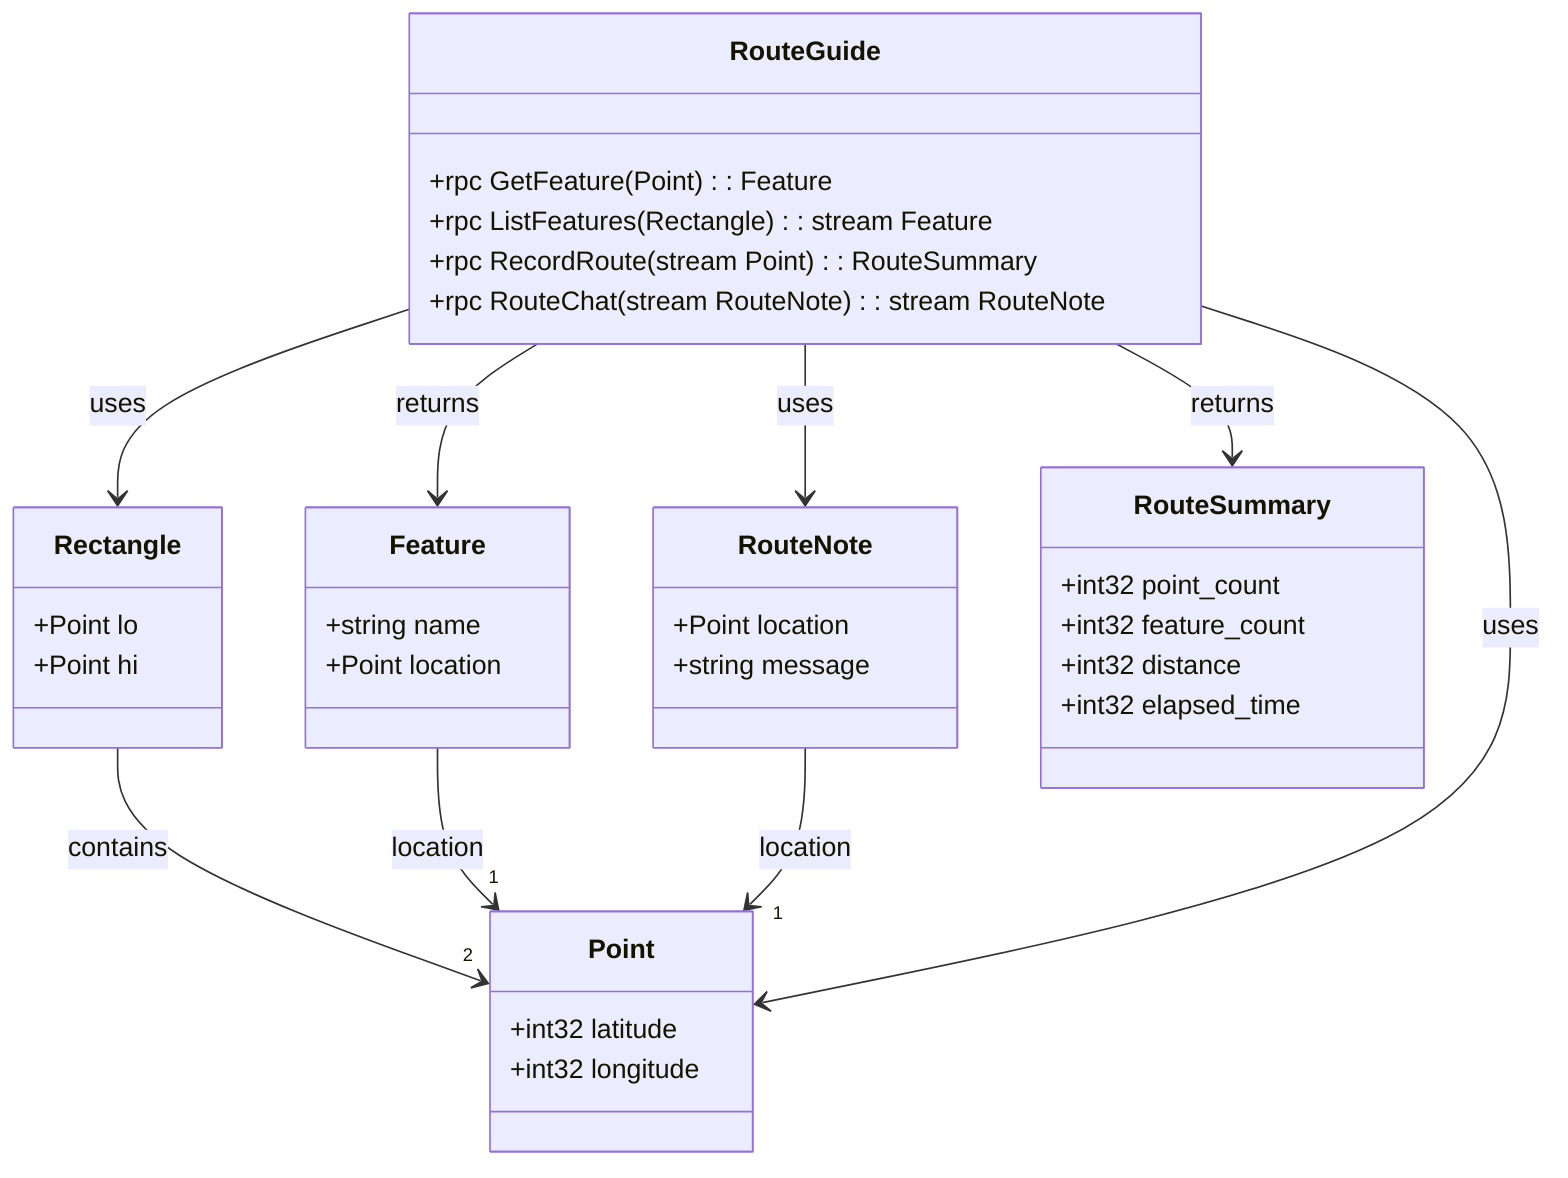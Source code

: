 classDiagram

    %% Service Definition
    class RouteGuide {
        +rpc GetFeature(Point): Feature
        +rpc ListFeatures(Rectangle): stream Feature
        +rpc RecordRoute(stream Point): RouteSummary
        +rpc RouteChat(stream RouteNote): stream RouteNote
    }

    %% Message Definitions
    class Point {
        +int32 latitude
        +int32 longitude
    }

    class Rectangle {
        +Point lo
        +Point hi
    }

    class Feature {
        +string name
        +Point location
    }

    class RouteNote {
        +Point location
        +string message
    }

    class RouteSummary {
        +int32 point_count
        +int32 feature_count
        +int32 distance
        +int32 elapsed_time
    }

    %% Relationships
    Rectangle --> "2" Point : contains
    Feature --> "1" Point : location
    RouteNote --> "1" Point : location
    RouteGuide --> Point : uses
    RouteGuide --> Rectangle : uses
    RouteGuide --> Feature : returns
    RouteGuide --> RouteNote : uses
    RouteGuide --> RouteSummary : returns
